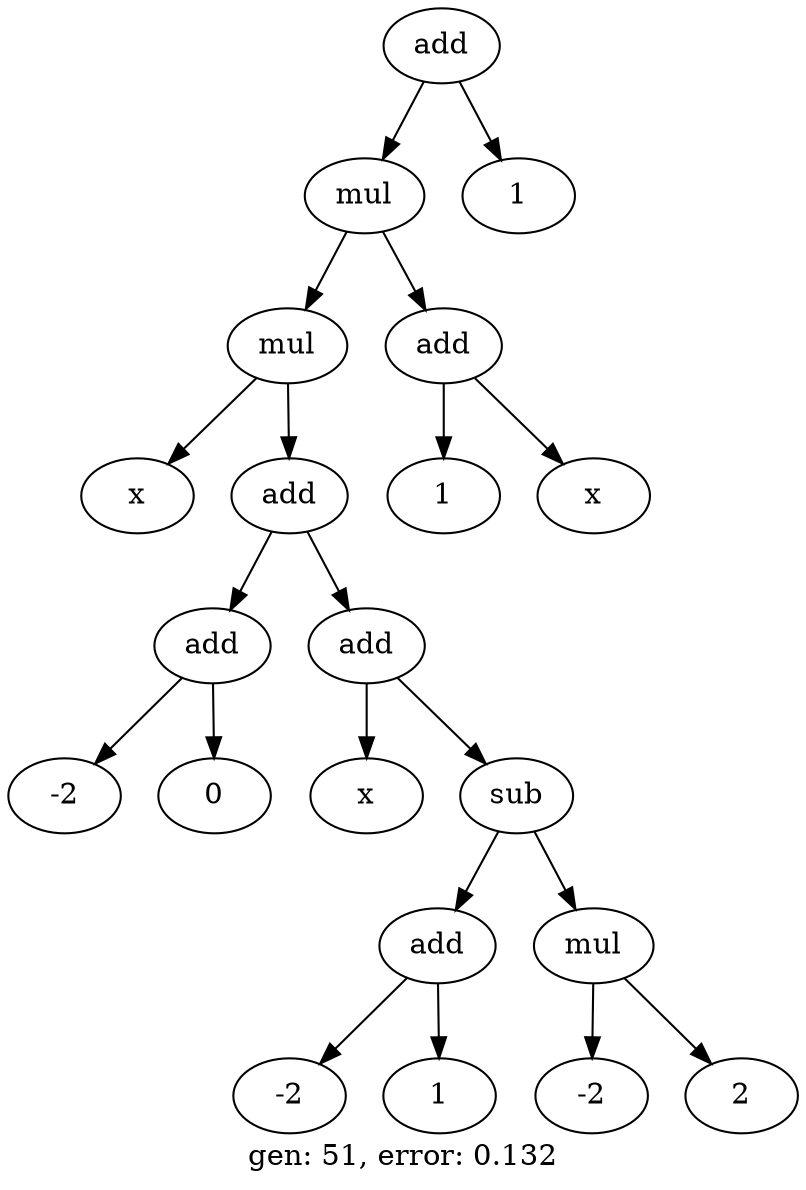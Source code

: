 digraph {
	graph [label="gen: 51, error: 0.132"]
	0 [label=add]
	0 -> 1
	1 [label=mul]
	1 -> 2
	2 [label=mul]
	2 -> 3
	3 [label=x]
	2 -> 4
	4 [label=add]
	4 -> 5
	5 [label=add]
	5 -> 6
	6 [label=-2]
	5 -> 7
	7 [label=0]
	4 -> 8
	8 [label=add]
	8 -> 9
	9 [label=x]
	8 -> 10
	10 [label=sub]
	10 -> 11
	11 [label=add]
	11 -> 12
	12 [label=-2]
	11 -> 13
	13 [label=1]
	10 -> 14
	14 [label=mul]
	14 -> 15
	15 [label=-2]
	14 -> 16
	16 [label=2]
	1 -> 17
	17 [label=add]
	17 -> 18
	18 [label=1]
	17 -> 19
	19 [label=x]
	0 -> 20
	20 [label=1]
}
